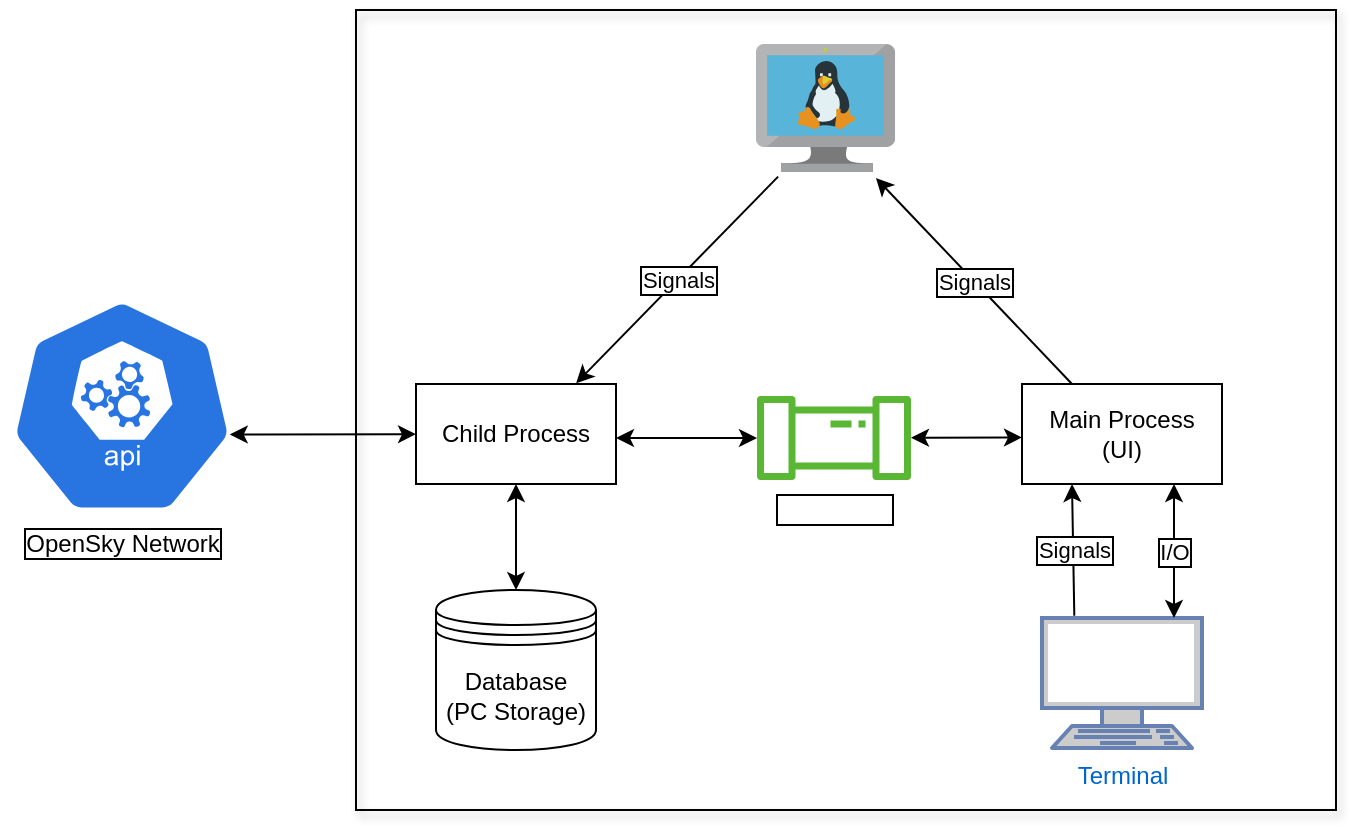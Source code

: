 <mxfile version="21.4.0" type="github">
  <diagram name="‫עמוד-1‬" id="GPnjzbN_5mL8qTGkNEVC">
    <mxGraphModel dx="1306" dy="662" grid="1" gridSize="10" guides="1" tooltips="1" connect="1" arrows="1" fold="1" page="1" pageScale="1" pageWidth="827" pageHeight="583" background="none" math="0" shadow="0">
      <root>
        <mxCell id="0" />
        <mxCell id="1" parent="0" />
        <mxCell id="O_M9rST-j9d9lwmmfin6-36" value="" style="group" parent="1" vertex="1" connectable="0">
          <mxGeometry x="60" y="80" width="667" height="400" as="geometry" />
        </mxCell>
        <mxCell id="O_M9rST-j9d9lwmmfin6-11" value="" style="rounded=0;whiteSpace=wrap;html=1;fillColor=none;shadow=1;glass=0;" parent="O_M9rST-j9d9lwmmfin6-36" vertex="1">
          <mxGeometry x="177" width="490" height="400" as="geometry" />
        </mxCell>
        <mxCell id="O_M9rST-j9d9lwmmfin6-1" value="OpenSky Network" style="sketch=0;html=1;dashed=0;whitespace=wrap;fillColor=#2875E2;strokeColor=#ffffff;points=[[0.005,0.63,0],[0.1,0.2,0],[0.9,0.2,0],[0.5,0,0],[0.995,0.63,0],[0.72,0.99,0],[0.5,1,0],[0.28,0.99,0]];verticalLabelPosition=bottom;align=center;verticalAlign=top;shape=mxgraph.kubernetes.icon;prIcon=api;labelBackgroundColor=default;labelBorderColor=default;" parent="O_M9rST-j9d9lwmmfin6-36" vertex="1">
          <mxGeometry y="144" width="120" height="108" as="geometry" />
        </mxCell>
        <mxCell id="O_M9rST-j9d9lwmmfin6-5" value="Database&lt;br&gt;(PC Storage)" style="shape=datastore;whiteSpace=wrap;html=1;" parent="O_M9rST-j9d9lwmmfin6-36" vertex="1">
          <mxGeometry x="217" y="290" width="80" height="80" as="geometry" />
        </mxCell>
        <mxCell id="O_M9rST-j9d9lwmmfin6-6" value="Main Process&lt;br&gt;(UI)" style="html=1;dashed=0;whiteSpace=wrap;" parent="O_M9rST-j9d9lwmmfin6-36" vertex="1">
          <mxGeometry x="510" y="187" width="100" height="50" as="geometry" />
        </mxCell>
        <mxCell id="O_M9rST-j9d9lwmmfin6-7" value="Child Process" style="html=1;dashed=0;whiteSpace=wrap;" parent="O_M9rST-j9d9lwmmfin6-36" vertex="1">
          <mxGeometry x="207" y="187" width="100" height="50" as="geometry" />
        </mxCell>
        <mxCell id="O_M9rST-j9d9lwmmfin6-10" value="" style="image;sketch=0;aspect=fixed;html=1;points=[];align=center;fontSize=12;image=img/lib/mscae/VM_Linux.svg;" parent="O_M9rST-j9d9lwmmfin6-36" vertex="1">
          <mxGeometry x="377" y="17" width="69.57" height="64" as="geometry" />
        </mxCell>
        <mxCell id="O_M9rST-j9d9lwmmfin6-12" value="" style="endArrow=classic;startArrow=classic;html=1;rounded=0;exitX=0.949;exitY=0.632;exitDx=0;exitDy=0;exitPerimeter=0;" parent="O_M9rST-j9d9lwmmfin6-36" source="O_M9rST-j9d9lwmmfin6-1" target="O_M9rST-j9d9lwmmfin6-7" edge="1">
          <mxGeometry width="50" height="50" relative="1" as="geometry">
            <mxPoint x="107" y="237" as="sourcePoint" />
            <mxPoint x="157" y="187" as="targetPoint" />
          </mxGeometry>
        </mxCell>
        <mxCell id="O_M9rST-j9d9lwmmfin6-13" value="" style="endArrow=classic;startArrow=classic;html=1;rounded=0;exitX=0.5;exitY=0;exitDx=0;exitDy=0;entryX=0.5;entryY=1;entryDx=0;entryDy=0;" parent="O_M9rST-j9d9lwmmfin6-36" source="O_M9rST-j9d9lwmmfin6-5" target="O_M9rST-j9d9lwmmfin6-7" edge="1">
          <mxGeometry width="50" height="50" relative="1" as="geometry">
            <mxPoint x="76" y="228" as="sourcePoint" />
            <mxPoint x="217" y="224" as="targetPoint" />
          </mxGeometry>
        </mxCell>
        <mxCell id="O_M9rST-j9d9lwmmfin6-14" value="&lt;font&gt;Pipes - FD&lt;/font&gt;" style="sketch=0;outlineConnect=0;fontColor=#FFFFFF;gradientColor=none;fillColor=#59b734;strokeColor=none;dashed=0;verticalLabelPosition=bottom;verticalAlign=top;align=center;html=1;fontSize=12;fontStyle=0;aspect=fixed;pointerEvents=1;shape=mxgraph.aws4.iot_analytics_pipeline;labelBackgroundColor=default;labelBorderColor=default;" parent="O_M9rST-j9d9lwmmfin6-36" vertex="1">
          <mxGeometry x="377" y="193" width="78" height="42" as="geometry" />
        </mxCell>
        <mxCell id="O_M9rST-j9d9lwmmfin6-15" value="" style="endArrow=classic;startArrow=classic;html=1;rounded=0;exitX=1;exitY=0.5;exitDx=0;exitDy=0;" parent="O_M9rST-j9d9lwmmfin6-36" target="O_M9rST-j9d9lwmmfin6-14" edge="1">
          <mxGeometry width="50" height="50" relative="1" as="geometry">
            <mxPoint x="307" y="214" as="sourcePoint" />
            <mxPoint x="537" y="452" as="targetPoint" />
          </mxGeometry>
        </mxCell>
        <mxCell id="O_M9rST-j9d9lwmmfin6-16" value="" style="endArrow=classic;startArrow=classic;html=1;rounded=0;" parent="O_M9rST-j9d9lwmmfin6-36" source="O_M9rST-j9d9lwmmfin6-14" edge="1">
          <mxGeometry width="50" height="50" relative="1" as="geometry">
            <mxPoint x="439" y="213.71" as="sourcePoint" />
            <mxPoint x="510" y="213.71" as="targetPoint" />
          </mxGeometry>
        </mxCell>
        <mxCell id="O_M9rST-j9d9lwmmfin6-21" value="Terminal" style="fontColor=#0066CC;verticalAlign=top;verticalLabelPosition=bottom;labelPosition=center;align=center;html=1;outlineConnect=0;fillColor=#CCCCCC;strokeColor=#6881B3;gradientColor=none;gradientDirection=north;strokeWidth=2;shape=mxgraph.networks.terminal;" parent="O_M9rST-j9d9lwmmfin6-36" vertex="1">
          <mxGeometry x="520" y="304" width="80" height="65" as="geometry" />
        </mxCell>
        <mxCell id="O_M9rST-j9d9lwmmfin6-22" value="I/O" style="endArrow=classic;startArrow=classic;html=1;rounded=0;entryX=0.5;entryY=0;entryDx=0;entryDy=0;entryPerimeter=0;labelBorderColor=default;" parent="O_M9rST-j9d9lwmmfin6-36" edge="1">
          <mxGeometry width="50" height="50" relative="1" as="geometry">
            <mxPoint x="586" y="237" as="sourcePoint" />
            <mxPoint x="586" y="304" as="targetPoint" />
          </mxGeometry>
        </mxCell>
        <mxCell id="O_M9rST-j9d9lwmmfin6-32" value="Signals" style="endArrow=classic;html=1;rounded=0;entryX=0.862;entryY=1.047;entryDx=0;entryDy=0;entryPerimeter=0;exitX=0.25;exitY=0;exitDx=0;exitDy=0;labelBorderColor=default;" parent="O_M9rST-j9d9lwmmfin6-36" source="O_M9rST-j9d9lwmmfin6-6" target="O_M9rST-j9d9lwmmfin6-10" edge="1">
          <mxGeometry width="50" height="50" relative="1" as="geometry">
            <mxPoint x="387" y="214" as="sourcePoint" />
            <mxPoint x="437" y="164" as="targetPoint" />
          </mxGeometry>
        </mxCell>
        <mxCell id="O_M9rST-j9d9lwmmfin6-33" value="Signals" style="endArrow=classic;html=1;rounded=0;entryX=0.801;entryY=-0.008;entryDx=0;entryDy=0;entryPerimeter=0;exitX=0.159;exitY=1.036;exitDx=0;exitDy=0;exitPerimeter=0;labelBorderColor=default;" parent="O_M9rST-j9d9lwmmfin6-36" source="O_M9rST-j9d9lwmmfin6-10" target="O_M9rST-j9d9lwmmfin6-7" edge="1">
          <mxGeometry width="50" height="50" relative="1" as="geometry">
            <mxPoint x="545" y="197" as="sourcePoint" />
            <mxPoint x="447" y="94" as="targetPoint" />
          </mxGeometry>
        </mxCell>
        <mxCell id="O_M9rST-j9d9lwmmfin6-34" value="Signals" style="endArrow=classic;html=1;rounded=0;entryX=0.25;entryY=1;entryDx=0;entryDy=0;labelBorderColor=default;exitX=0.202;exitY=-0.018;exitDx=0;exitDy=0;exitPerimeter=0;" parent="O_M9rST-j9d9lwmmfin6-36" source="O_M9rST-j9d9lwmmfin6-21" target="O_M9rST-j9d9lwmmfin6-6" edge="1">
          <mxGeometry width="50" height="50" relative="1" as="geometry">
            <mxPoint x="545" y="197" as="sourcePoint" />
            <mxPoint x="447" y="94" as="targetPoint" />
          </mxGeometry>
        </mxCell>
      </root>
    </mxGraphModel>
  </diagram>
</mxfile>
